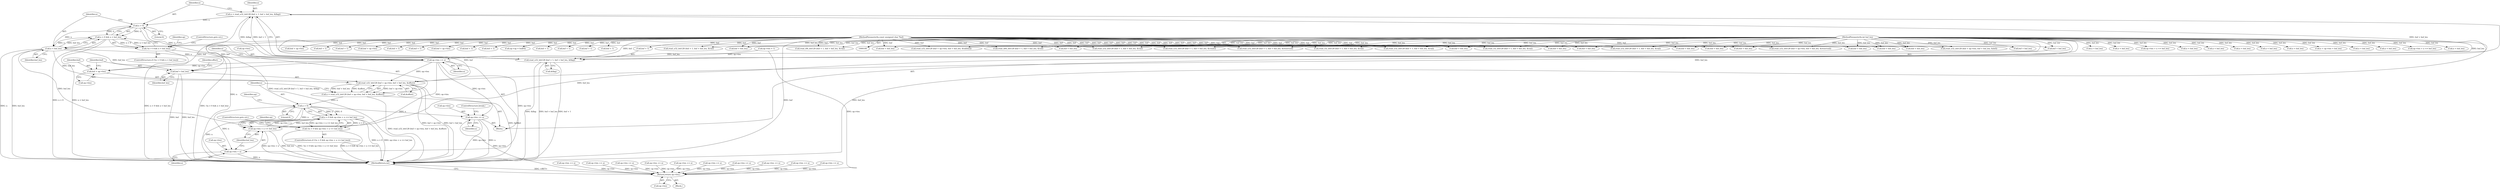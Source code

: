 digraph "0_radare2_bd276ef2fd8ac3401e65be7c126a43175ccfbcd7@API" {
"1000809" [label="(Call,n = read_u32_leb128 (buf + 1, buf + buf_len, &flag))"];
"1000811" [label="(Call,read_u32_leb128 (buf + 1, buf + buf_len, &flag))"];
"1000102" [label="(MethodParameterIn,const unsigned char *buf)"];
"1000103" [label="(MethodParameterIn,int buf_len)"];
"1000823" [label="(Call,n > 0)"];
"1000822" [label="(Call,n > 0 && n < buf_len)"];
"1000821" [label="(Call,!(n > 0 && n < buf_len))"];
"1000826" [label="(Call,n < buf_len)"];
"1000830" [label="(Call,op->len += n)"];
"1000837" [label="(Call,read_u32_leb128 (buf + op->len, buf + buf_len, &offset))"];
"1000835" [label="(Call,n = read_u32_leb128 (buf + op->len, buf + buf_len, &offset))"];
"1000851" [label="(Call,n > 0)"];
"1000850" [label="(Call,n > 0 && op->len + n <= buf_len)"];
"1000849" [label="(Call,!(n > 0 && op->len + n <= buf_len))"];
"1000854" [label="(Call,op->len + n <= buf_len)"];
"1000855" [label="(Call,op->len + n)"];
"1000873" [label="(Call,op->len += n)"];
"1001077" [label="(Return,return op->len;)"];
"1000838" [label="(Call,buf + op->len)"];
"1000843" [label="(Call,buf + buf_len)"];
"1000852" [label="(Identifier,n)"];
"1000836" [label="(Identifier,n)"];
"1000451" [label="(Call,read_u32_leb128 (buf + 1, buf + buf_len, &count))"];
"1000951" [label="(Call,n < buf_len)"];
"1000937" [label="(Call,buf + 1)"];
"1000105" [label="(Call,op->len = 1)"];
"1000102" [label="(MethodParameterIn,const unsigned char *buf)"];
"1000684" [label="(Call,buf + op->len)"];
"1000428" [label="(Call,op->len += n)"];
"1000818" [label="(Call,&flag)"];
"1000849" [label="(Call,!(n > 0 && op->len + n <= buf_len))"];
"1001005" [label="(Call,buf + 1)"];
"1001078" [label="(Call,op->len)"];
"1000848" [label="(ControlStructure,if (!(n > 0 && op->len + n <= buf_len)))"];
"1000850" [label="(Call,n > 0 && op->len + n <= buf_len)"];
"1000307" [label="(Call,n < buf_len)"];
"1000823" [label="(Call,n > 0)"];
"1000828" [label="(Identifier,buf_len)"];
"1000974" [label="(Call,buf + buf_len)"];
"1000811" [label="(Call,read_u32_leb128 (buf + 1, buf + buf_len, &flag))"];
"1000821" [label="(Call,!(n > 0 && n < buf_len))"];
"1000103" [label="(MethodParameterIn,int buf_len)"];
"1000893" [label="(Call,buf + buf_len)"];
"1001045" [label="(Call,buf + 1)"];
"1000382" [label="(Call,op->len += n)"];
"1000834" [label="(Identifier,n)"];
"1000989" [label="(Call,op->len += n)"];
"1001008" [label="(Call,buf + buf_len)"];
"1000878" [label="(ControlStructure,break;)"];
"1000861" [label="(ControlStructure,goto err;)"];
"1000838" [label="(Call,buf + op->len)"];
"1000832" [label="(Identifier,op)"];
"1000827" [label="(Identifier,n)"];
"1000539" [label="(Call,buf + buf_len)"];
"1000517" [label="(Call,op->len + n <= buf_len)"];
"1000661" [label="(Call,buf + buf_len)"];
"1000831" [label="(Call,op->len)"];
"1001044" [label="(Call,read_u64_leb128 (buf + 1, buf + buf_len, &val))"];
"1000889" [label="(Call,read_u32_leb128 (buf + 1, buf + buf_len, &reserved))"];
"1000810" [label="(Identifier,n)"];
"1000936" [label="(Call,read_i32_leb128 (buf + 1, buf + buf_len, &val))"];
"1000689" [label="(Call,buf + buf_len)"];
"1001019" [label="(Call,n < buf_len)"];
"1000825" [label="(Literal,0)"];
"1000874" [label="(Call,op->len)"];
"1000672" [label="(Call,n < buf_len)"];
"1000756" [label="(Call,n < buf_len)"];
"1000826" [label="(Call,n < buf_len)"];
"1000722" [label="(Call,op->len += n)"];
"1000657" [label="(Call,read_u32_leb128 (buf + 1, buf + buf_len, &val))"];
"1001048" [label="(Call,buf + buf_len)"];
"1000971" [label="(Call,buf + 1)"];
"1000110" [label="(Call,op->op = buf[0])"];
"1000799" [label="(Block,)"];
"1000403" [label="(Call,buf + buf_len)"];
"1000683" [label="(Call,read_u32_leb128 (buf + op->len, buf + buf_len, &reserved))"];
"1000815" [label="(Call,buf + buf_len)"];
"1000745" [label="(Call,buf + buf_len)"];
"1000904" [label="(Call,n < buf_len)"];
"1001059" [label="(Call,n < buf_len)"];
"1000857" [label="(Identifier,op)"];
"1000860" [label="(Identifier,buf_len)"];
"1000400" [label="(Call,buf + 1)"];
"1000835" [label="(Call,n = read_u32_leb128 (buf + op->len, buf + buf_len, &offset))"];
"1000864" [label="(Identifier,op)"];
"1000851" [label="(Call,n > 0)"];
"1001069" [label="(Call,op->len += n)"];
"1000843" [label="(Call,buf + buf_len)"];
"1001077" [label="(Return,return op->len;)"];
"1000550" [label="(Call,n + op->len < buf_len)"];
"1000921" [label="(Call,op->len += n)"];
"1000104" [label="(Block,)"];
"1000890" [label="(Call,buf + 1)"];
"1000812" [label="(Call,buf + 1)"];
"1000414" [label="(Call,n < buf_len)"];
"1000533" [label="(Call,read_u32_leb128 (buf + op->len, buf + buf_len, &def))"];
"1000853" [label="(Literal,0)"];
"1000824" [label="(Identifier,n)"];
"1000770" [label="(Call,op->len += n)"];
"1000940" [label="(Call,buf + buf_len)"];
"1000502" [label="(Call,read_u32_leb128 (buf + op->len, buf + buf_len, &table[i]))"];
"1000508" [label="(Call,buf + buf_len)"];
"1000293" [label="(Call,buf + 1)"];
"1001004" [label="(Call,read_u32_leb128 (buf + 1, buf + buf_len, &val))"];
"1000955" [label="(Call,op->len += n)"];
"1000847" [label="(Identifier,offset)"];
"1000844" [label="(Identifier,buf)"];
"1001029" [label="(Call,op->len += n)"];
"1000873" [label="(Call,op->len += n)"];
"1000292" [label="(Call,read_i32_leb128 (buf + 1, buf + buf_len, &val))"];
"1000399" [label="(Call,read_u32_leb128 (buf + 1, buf + buf_len, &val))"];
"1001097" [label="(MethodReturn,int)"];
"1000466" [label="(Call,n < buf_len)"];
"1000700" [label="(Call,op->len + n <= buf_len)"];
"1000296" [label="(Call,buf + buf_len)"];
"1000820" [label="(ControlStructure,if (!(n > 0 && n < buf_len)))"];
"1000856" [label="(Call,op->len)"];
"1000877" [label="(Identifier,n)"];
"1000503" [label="(Call,buf + op->len)"];
"1000830" [label="(Call,op->len += n)"];
"1000859" [label="(Identifier,n)"];
"1000741" [label="(Call,read_u32_leb128 (buf + 1, buf + buf_len, &val))"];
"1000837" [label="(Call,read_u32_leb128 (buf + op->len, buf + buf_len, &offset))"];
"1000455" [label="(Call,buf + buf_len)"];
"1000970" [label="(Call,read_i64_leb128 (buf + 1, buf + buf_len, &val))"];
"1000809" [label="(Call,n = read_u32_leb128 (buf + 1, buf + buf_len, &flag))"];
"1000822" [label="(Call,n > 0 && n < buf_len)"];
"1000846" [label="(Call,&offset)"];
"1000452" [label="(Call,buf + 1)"];
"1000855" [label="(Call,op->len + n)"];
"1000839" [label="(Identifier,buf)"];
"1000845" [label="(Identifier,buf_len)"];
"1000840" [label="(Call,op->len)"];
"1000854" [label="(Call,op->len + n <= buf_len)"];
"1000829" [label="(ControlStructure,goto err;)"];
"1000985" [label="(Call,n < buf_len)"];
"1000559" [label="(Call,op->len += n)"];
"1000658" [label="(Call,buf + 1)"];
"1000534" [label="(Call,buf + op->len)"];
"1000742" [label="(Call,buf + 1)"];
"1000809" -> "1000799"  [label="AST: "];
"1000809" -> "1000811"  [label="CFG: "];
"1000810" -> "1000809"  [label="AST: "];
"1000811" -> "1000809"  [label="AST: "];
"1000824" -> "1000809"  [label="CFG: "];
"1000809" -> "1001097"  [label="DDG: read_u32_leb128 (buf + 1, buf + buf_len, &flag)"];
"1000811" -> "1000809"  [label="DDG: buf + 1"];
"1000811" -> "1000809"  [label="DDG: buf + buf_len"];
"1000811" -> "1000809"  [label="DDG: &flag"];
"1000809" -> "1000823"  [label="DDG: n"];
"1000811" -> "1000818"  [label="CFG: "];
"1000812" -> "1000811"  [label="AST: "];
"1000815" -> "1000811"  [label="AST: "];
"1000818" -> "1000811"  [label="AST: "];
"1000811" -> "1001097"  [label="DDG: &flag"];
"1000811" -> "1001097"  [label="DDG: buf + buf_len"];
"1000811" -> "1001097"  [label="DDG: buf + 1"];
"1000102" -> "1000811"  [label="DDG: buf"];
"1000103" -> "1000811"  [label="DDG: buf_len"];
"1000102" -> "1000100"  [label="AST: "];
"1000102" -> "1001097"  [label="DDG: buf"];
"1000102" -> "1000110"  [label="DDG: buf"];
"1000102" -> "1000292"  [label="DDG: buf"];
"1000102" -> "1000293"  [label="DDG: buf"];
"1000102" -> "1000296"  [label="DDG: buf"];
"1000102" -> "1000399"  [label="DDG: buf"];
"1000102" -> "1000400"  [label="DDG: buf"];
"1000102" -> "1000403"  [label="DDG: buf"];
"1000102" -> "1000451"  [label="DDG: buf"];
"1000102" -> "1000452"  [label="DDG: buf"];
"1000102" -> "1000455"  [label="DDG: buf"];
"1000102" -> "1000502"  [label="DDG: buf"];
"1000102" -> "1000503"  [label="DDG: buf"];
"1000102" -> "1000508"  [label="DDG: buf"];
"1000102" -> "1000533"  [label="DDG: buf"];
"1000102" -> "1000534"  [label="DDG: buf"];
"1000102" -> "1000539"  [label="DDG: buf"];
"1000102" -> "1000657"  [label="DDG: buf"];
"1000102" -> "1000658"  [label="DDG: buf"];
"1000102" -> "1000661"  [label="DDG: buf"];
"1000102" -> "1000683"  [label="DDG: buf"];
"1000102" -> "1000684"  [label="DDG: buf"];
"1000102" -> "1000689"  [label="DDG: buf"];
"1000102" -> "1000741"  [label="DDG: buf"];
"1000102" -> "1000742"  [label="DDG: buf"];
"1000102" -> "1000745"  [label="DDG: buf"];
"1000102" -> "1000812"  [label="DDG: buf"];
"1000102" -> "1000815"  [label="DDG: buf"];
"1000102" -> "1000837"  [label="DDG: buf"];
"1000102" -> "1000838"  [label="DDG: buf"];
"1000102" -> "1000843"  [label="DDG: buf"];
"1000102" -> "1000889"  [label="DDG: buf"];
"1000102" -> "1000890"  [label="DDG: buf"];
"1000102" -> "1000893"  [label="DDG: buf"];
"1000102" -> "1000936"  [label="DDG: buf"];
"1000102" -> "1000937"  [label="DDG: buf"];
"1000102" -> "1000940"  [label="DDG: buf"];
"1000102" -> "1000970"  [label="DDG: buf"];
"1000102" -> "1000971"  [label="DDG: buf"];
"1000102" -> "1000974"  [label="DDG: buf"];
"1000102" -> "1001004"  [label="DDG: buf"];
"1000102" -> "1001005"  [label="DDG: buf"];
"1000102" -> "1001008"  [label="DDG: buf"];
"1000102" -> "1001044"  [label="DDG: buf"];
"1000102" -> "1001045"  [label="DDG: buf"];
"1000102" -> "1001048"  [label="DDG: buf"];
"1000103" -> "1000100"  [label="AST: "];
"1000103" -> "1001097"  [label="DDG: buf_len"];
"1000103" -> "1000292"  [label="DDG: buf_len"];
"1000103" -> "1000296"  [label="DDG: buf_len"];
"1000103" -> "1000307"  [label="DDG: buf_len"];
"1000103" -> "1000399"  [label="DDG: buf_len"];
"1000103" -> "1000403"  [label="DDG: buf_len"];
"1000103" -> "1000414"  [label="DDG: buf_len"];
"1000103" -> "1000451"  [label="DDG: buf_len"];
"1000103" -> "1000455"  [label="DDG: buf_len"];
"1000103" -> "1000466"  [label="DDG: buf_len"];
"1000103" -> "1000502"  [label="DDG: buf_len"];
"1000103" -> "1000508"  [label="DDG: buf_len"];
"1000103" -> "1000517"  [label="DDG: buf_len"];
"1000103" -> "1000533"  [label="DDG: buf_len"];
"1000103" -> "1000539"  [label="DDG: buf_len"];
"1000103" -> "1000550"  [label="DDG: buf_len"];
"1000103" -> "1000657"  [label="DDG: buf_len"];
"1000103" -> "1000661"  [label="DDG: buf_len"];
"1000103" -> "1000672"  [label="DDG: buf_len"];
"1000103" -> "1000683"  [label="DDG: buf_len"];
"1000103" -> "1000689"  [label="DDG: buf_len"];
"1000103" -> "1000700"  [label="DDG: buf_len"];
"1000103" -> "1000741"  [label="DDG: buf_len"];
"1000103" -> "1000745"  [label="DDG: buf_len"];
"1000103" -> "1000756"  [label="DDG: buf_len"];
"1000103" -> "1000815"  [label="DDG: buf_len"];
"1000103" -> "1000826"  [label="DDG: buf_len"];
"1000103" -> "1000837"  [label="DDG: buf_len"];
"1000103" -> "1000843"  [label="DDG: buf_len"];
"1000103" -> "1000854"  [label="DDG: buf_len"];
"1000103" -> "1000889"  [label="DDG: buf_len"];
"1000103" -> "1000893"  [label="DDG: buf_len"];
"1000103" -> "1000904"  [label="DDG: buf_len"];
"1000103" -> "1000936"  [label="DDG: buf_len"];
"1000103" -> "1000940"  [label="DDG: buf_len"];
"1000103" -> "1000951"  [label="DDG: buf_len"];
"1000103" -> "1000970"  [label="DDG: buf_len"];
"1000103" -> "1000974"  [label="DDG: buf_len"];
"1000103" -> "1000985"  [label="DDG: buf_len"];
"1000103" -> "1001004"  [label="DDG: buf_len"];
"1000103" -> "1001008"  [label="DDG: buf_len"];
"1000103" -> "1001019"  [label="DDG: buf_len"];
"1000103" -> "1001044"  [label="DDG: buf_len"];
"1000103" -> "1001048"  [label="DDG: buf_len"];
"1000103" -> "1001059"  [label="DDG: buf_len"];
"1000823" -> "1000822"  [label="AST: "];
"1000823" -> "1000825"  [label="CFG: "];
"1000824" -> "1000823"  [label="AST: "];
"1000825" -> "1000823"  [label="AST: "];
"1000827" -> "1000823"  [label="CFG: "];
"1000822" -> "1000823"  [label="CFG: "];
"1000823" -> "1001097"  [label="DDG: n"];
"1000823" -> "1000822"  [label="DDG: n"];
"1000823" -> "1000822"  [label="DDG: 0"];
"1000823" -> "1000826"  [label="DDG: n"];
"1000823" -> "1000830"  [label="DDG: n"];
"1000822" -> "1000821"  [label="AST: "];
"1000822" -> "1000826"  [label="CFG: "];
"1000826" -> "1000822"  [label="AST: "];
"1000821" -> "1000822"  [label="CFG: "];
"1000822" -> "1001097"  [label="DDG: n > 0"];
"1000822" -> "1001097"  [label="DDG: n < buf_len"];
"1000822" -> "1000821"  [label="DDG: n > 0"];
"1000822" -> "1000821"  [label="DDG: n < buf_len"];
"1000826" -> "1000822"  [label="DDG: n"];
"1000826" -> "1000822"  [label="DDG: buf_len"];
"1000821" -> "1000820"  [label="AST: "];
"1000829" -> "1000821"  [label="CFG: "];
"1000832" -> "1000821"  [label="CFG: "];
"1000821" -> "1001097"  [label="DDG: n > 0 && n < buf_len"];
"1000821" -> "1001097"  [label="DDG: !(n > 0 && n < buf_len)"];
"1000826" -> "1000828"  [label="CFG: "];
"1000827" -> "1000826"  [label="AST: "];
"1000828" -> "1000826"  [label="AST: "];
"1000826" -> "1001097"  [label="DDG: n"];
"1000826" -> "1001097"  [label="DDG: buf_len"];
"1000826" -> "1000830"  [label="DDG: n"];
"1000826" -> "1000837"  [label="DDG: buf_len"];
"1000826" -> "1000843"  [label="DDG: buf_len"];
"1000826" -> "1000854"  [label="DDG: buf_len"];
"1000830" -> "1000799"  [label="AST: "];
"1000830" -> "1000834"  [label="CFG: "];
"1000831" -> "1000830"  [label="AST: "];
"1000834" -> "1000830"  [label="AST: "];
"1000836" -> "1000830"  [label="CFG: "];
"1000105" -> "1000830"  [label="DDG: op->len"];
"1000830" -> "1000837"  [label="DDG: op->len"];
"1000830" -> "1000838"  [label="DDG: op->len"];
"1000830" -> "1000854"  [label="DDG: op->len"];
"1000830" -> "1000855"  [label="DDG: op->len"];
"1000830" -> "1000873"  [label="DDG: op->len"];
"1000837" -> "1000835"  [label="AST: "];
"1000837" -> "1000846"  [label="CFG: "];
"1000838" -> "1000837"  [label="AST: "];
"1000843" -> "1000837"  [label="AST: "];
"1000846" -> "1000837"  [label="AST: "];
"1000835" -> "1000837"  [label="CFG: "];
"1000837" -> "1001097"  [label="DDG: buf + op->len"];
"1000837" -> "1001097"  [label="DDG: buf + buf_len"];
"1000837" -> "1001097"  [label="DDG: &offset"];
"1000837" -> "1000835"  [label="DDG: buf + op->len"];
"1000837" -> "1000835"  [label="DDG: buf + buf_len"];
"1000837" -> "1000835"  [label="DDG: &offset"];
"1000835" -> "1000799"  [label="AST: "];
"1000836" -> "1000835"  [label="AST: "];
"1000852" -> "1000835"  [label="CFG: "];
"1000835" -> "1001097"  [label="DDG: read_u32_leb128 (buf + op->len, buf + buf_len, &offset)"];
"1000835" -> "1000851"  [label="DDG: n"];
"1000851" -> "1000850"  [label="AST: "];
"1000851" -> "1000853"  [label="CFG: "];
"1000852" -> "1000851"  [label="AST: "];
"1000853" -> "1000851"  [label="AST: "];
"1000857" -> "1000851"  [label="CFG: "];
"1000850" -> "1000851"  [label="CFG: "];
"1000851" -> "1001097"  [label="DDG: n"];
"1000851" -> "1000850"  [label="DDG: n"];
"1000851" -> "1000850"  [label="DDG: 0"];
"1000851" -> "1000854"  [label="DDG: n"];
"1000851" -> "1000855"  [label="DDG: n"];
"1000851" -> "1000873"  [label="DDG: n"];
"1000850" -> "1000849"  [label="AST: "];
"1000850" -> "1000854"  [label="CFG: "];
"1000854" -> "1000850"  [label="AST: "];
"1000849" -> "1000850"  [label="CFG: "];
"1000850" -> "1001097"  [label="DDG: n > 0"];
"1000850" -> "1001097"  [label="DDG: op->len + n <= buf_len"];
"1000850" -> "1000849"  [label="DDG: n > 0"];
"1000850" -> "1000849"  [label="DDG: op->len + n <= buf_len"];
"1000854" -> "1000850"  [label="DDG: op->len + n"];
"1000854" -> "1000850"  [label="DDG: buf_len"];
"1000849" -> "1000848"  [label="AST: "];
"1000861" -> "1000849"  [label="CFG: "];
"1000864" -> "1000849"  [label="CFG: "];
"1000849" -> "1001097"  [label="DDG: !(n > 0 && op->len + n <= buf_len)"];
"1000849" -> "1001097"  [label="DDG: n > 0 && op->len + n <= buf_len"];
"1000854" -> "1000860"  [label="CFG: "];
"1000855" -> "1000854"  [label="AST: "];
"1000860" -> "1000854"  [label="AST: "];
"1000854" -> "1001097"  [label="DDG: buf_len"];
"1000854" -> "1001097"  [label="DDG: op->len + n"];
"1000855" -> "1000859"  [label="CFG: "];
"1000856" -> "1000855"  [label="AST: "];
"1000859" -> "1000855"  [label="AST: "];
"1000860" -> "1000855"  [label="CFG: "];
"1000855" -> "1001097"  [label="DDG: n"];
"1000873" -> "1000799"  [label="AST: "];
"1000873" -> "1000877"  [label="CFG: "];
"1000874" -> "1000873"  [label="AST: "];
"1000877" -> "1000873"  [label="AST: "];
"1000878" -> "1000873"  [label="CFG: "];
"1000873" -> "1001097"  [label="DDG: op->len"];
"1000873" -> "1001097"  [label="DDG: n"];
"1000873" -> "1001077"  [label="DDG: op->len"];
"1001077" -> "1000104"  [label="AST: "];
"1001077" -> "1001078"  [label="CFG: "];
"1001078" -> "1001077"  [label="AST: "];
"1001097" -> "1001077"  [label="CFG: "];
"1001077" -> "1001097"  [label="DDG: <RET>"];
"1000559" -> "1001077"  [label="DDG: op->len"];
"1000989" -> "1001077"  [label="DDG: op->len"];
"1001029" -> "1001077"  [label="DDG: op->len"];
"1001069" -> "1001077"  [label="DDG: op->len"];
"1000722" -> "1001077"  [label="DDG: op->len"];
"1000382" -> "1001077"  [label="DDG: op->len"];
"1000955" -> "1001077"  [label="DDG: op->len"];
"1000921" -> "1001077"  [label="DDG: op->len"];
"1000428" -> "1001077"  [label="DDG: op->len"];
"1000770" -> "1001077"  [label="DDG: op->len"];
"1000105" -> "1001077"  [label="DDG: op->len"];
"1000838" -> "1000840"  [label="CFG: "];
"1000839" -> "1000838"  [label="AST: "];
"1000840" -> "1000838"  [label="AST: "];
"1000844" -> "1000838"  [label="CFG: "];
"1000843" -> "1000845"  [label="CFG: "];
"1000844" -> "1000843"  [label="AST: "];
"1000845" -> "1000843"  [label="AST: "];
"1000847" -> "1000843"  [label="CFG: "];
"1000843" -> "1001097"  [label="DDG: buf"];
"1000843" -> "1001097"  [label="DDG: buf_len"];
}
